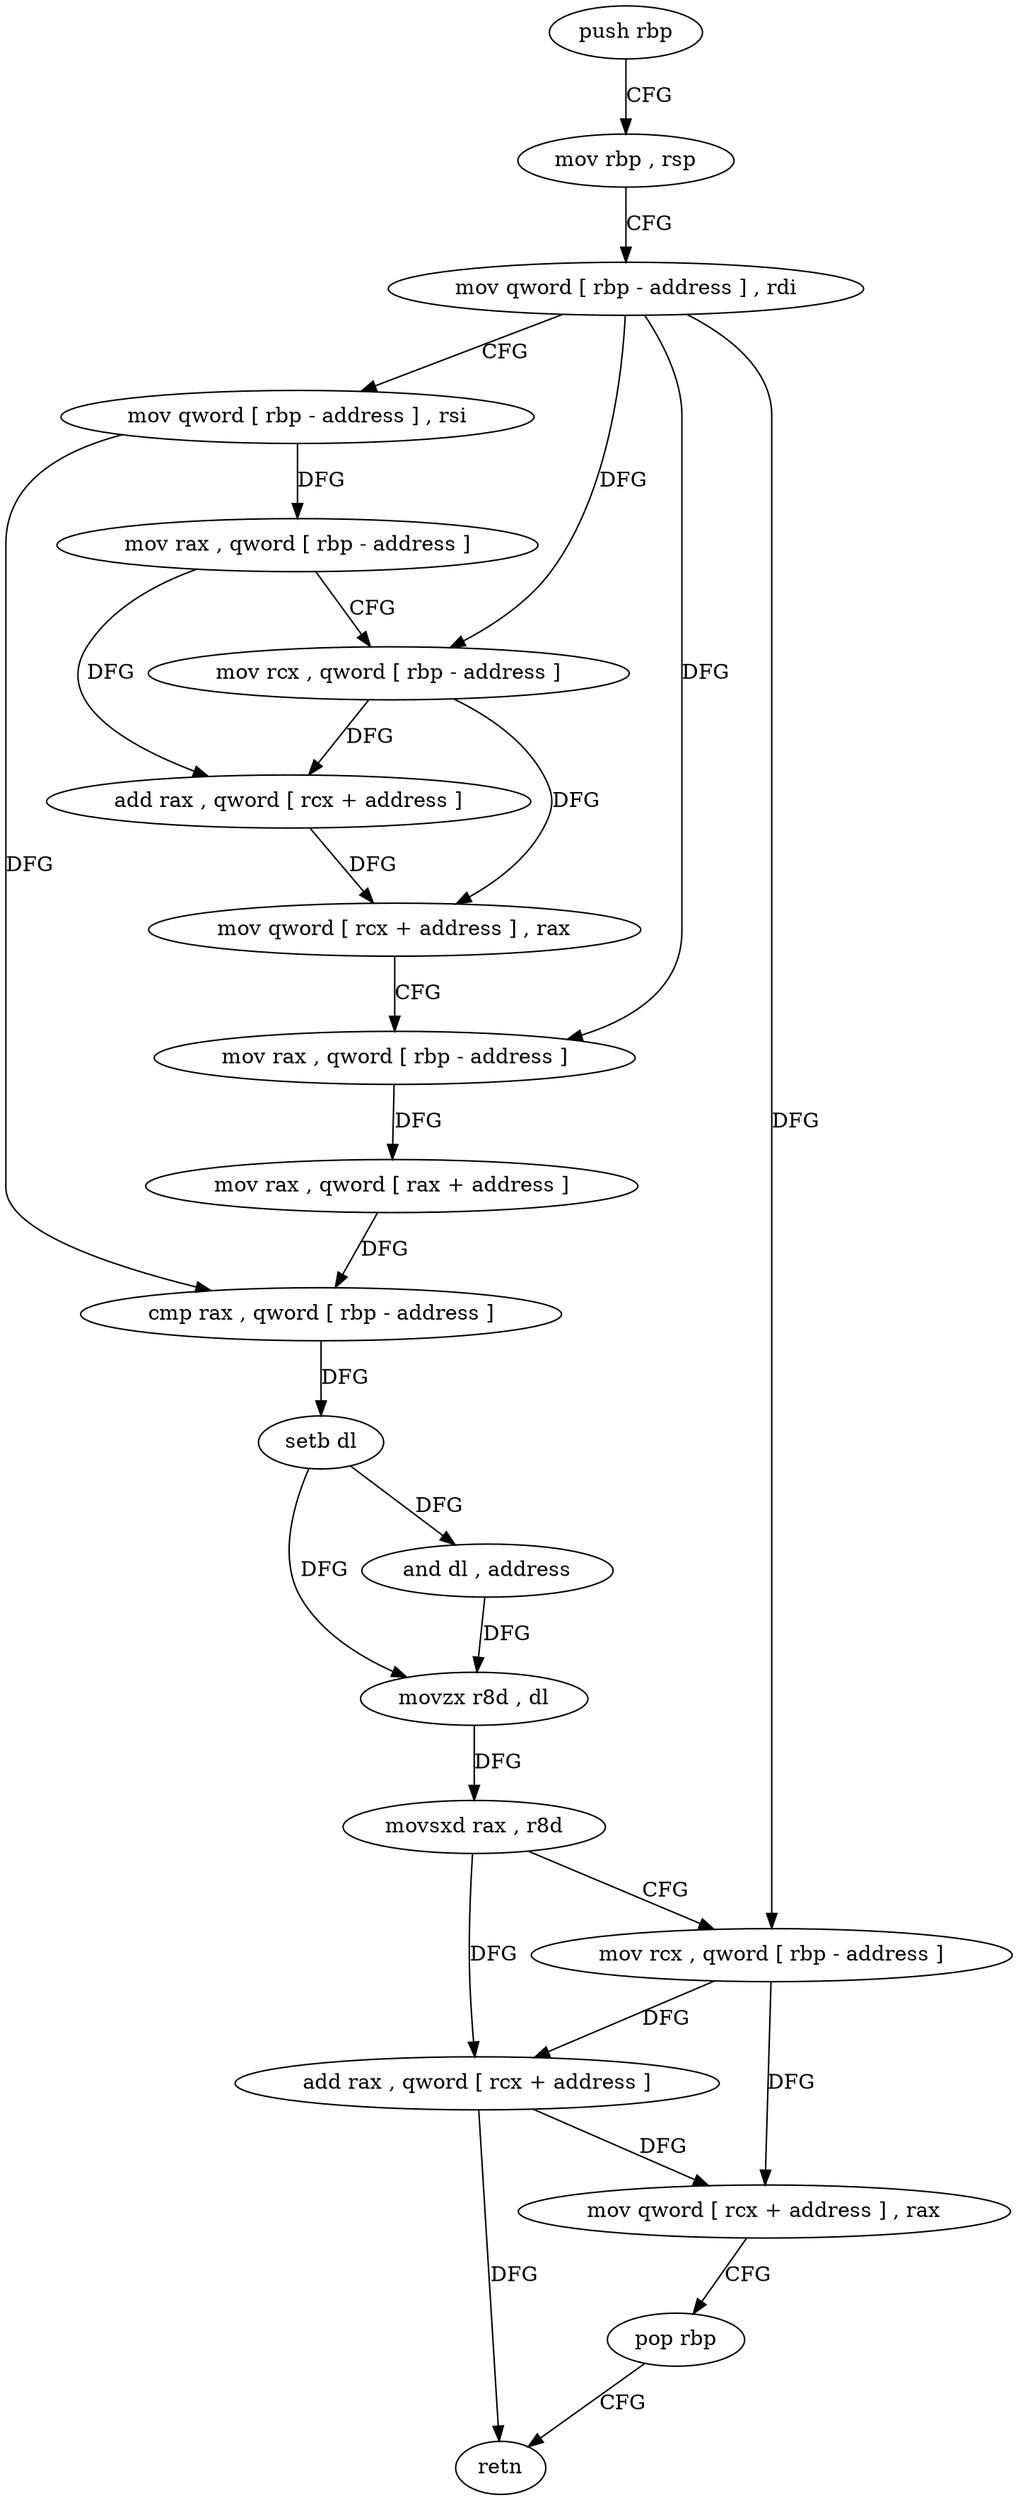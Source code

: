 digraph "func" {
"4213888" [label = "push rbp" ]
"4213889" [label = "mov rbp , rsp" ]
"4213892" [label = "mov qword [ rbp - address ] , rdi" ]
"4213896" [label = "mov qword [ rbp - address ] , rsi" ]
"4213900" [label = "mov rax , qword [ rbp - address ]" ]
"4213904" [label = "mov rcx , qword [ rbp - address ]" ]
"4213908" [label = "add rax , qword [ rcx + address ]" ]
"4213912" [label = "mov qword [ rcx + address ] , rax" ]
"4213916" [label = "mov rax , qword [ rbp - address ]" ]
"4213920" [label = "mov rax , qword [ rax + address ]" ]
"4213924" [label = "cmp rax , qword [ rbp - address ]" ]
"4213928" [label = "setb dl" ]
"4213931" [label = "and dl , address" ]
"4213934" [label = "movzx r8d , dl" ]
"4213938" [label = "movsxd rax , r8d" ]
"4213941" [label = "mov rcx , qword [ rbp - address ]" ]
"4213945" [label = "add rax , qword [ rcx + address ]" ]
"4213949" [label = "mov qword [ rcx + address ] , rax" ]
"4213953" [label = "pop rbp" ]
"4213954" [label = "retn" ]
"4213888" -> "4213889" [ label = "CFG" ]
"4213889" -> "4213892" [ label = "CFG" ]
"4213892" -> "4213896" [ label = "CFG" ]
"4213892" -> "4213904" [ label = "DFG" ]
"4213892" -> "4213916" [ label = "DFG" ]
"4213892" -> "4213941" [ label = "DFG" ]
"4213896" -> "4213900" [ label = "DFG" ]
"4213896" -> "4213924" [ label = "DFG" ]
"4213900" -> "4213904" [ label = "CFG" ]
"4213900" -> "4213908" [ label = "DFG" ]
"4213904" -> "4213908" [ label = "DFG" ]
"4213904" -> "4213912" [ label = "DFG" ]
"4213908" -> "4213912" [ label = "DFG" ]
"4213912" -> "4213916" [ label = "CFG" ]
"4213916" -> "4213920" [ label = "DFG" ]
"4213920" -> "4213924" [ label = "DFG" ]
"4213924" -> "4213928" [ label = "DFG" ]
"4213928" -> "4213931" [ label = "DFG" ]
"4213928" -> "4213934" [ label = "DFG" ]
"4213931" -> "4213934" [ label = "DFG" ]
"4213934" -> "4213938" [ label = "DFG" ]
"4213938" -> "4213941" [ label = "CFG" ]
"4213938" -> "4213945" [ label = "DFG" ]
"4213941" -> "4213945" [ label = "DFG" ]
"4213941" -> "4213949" [ label = "DFG" ]
"4213945" -> "4213949" [ label = "DFG" ]
"4213945" -> "4213954" [ label = "DFG" ]
"4213949" -> "4213953" [ label = "CFG" ]
"4213953" -> "4213954" [ label = "CFG" ]
}
